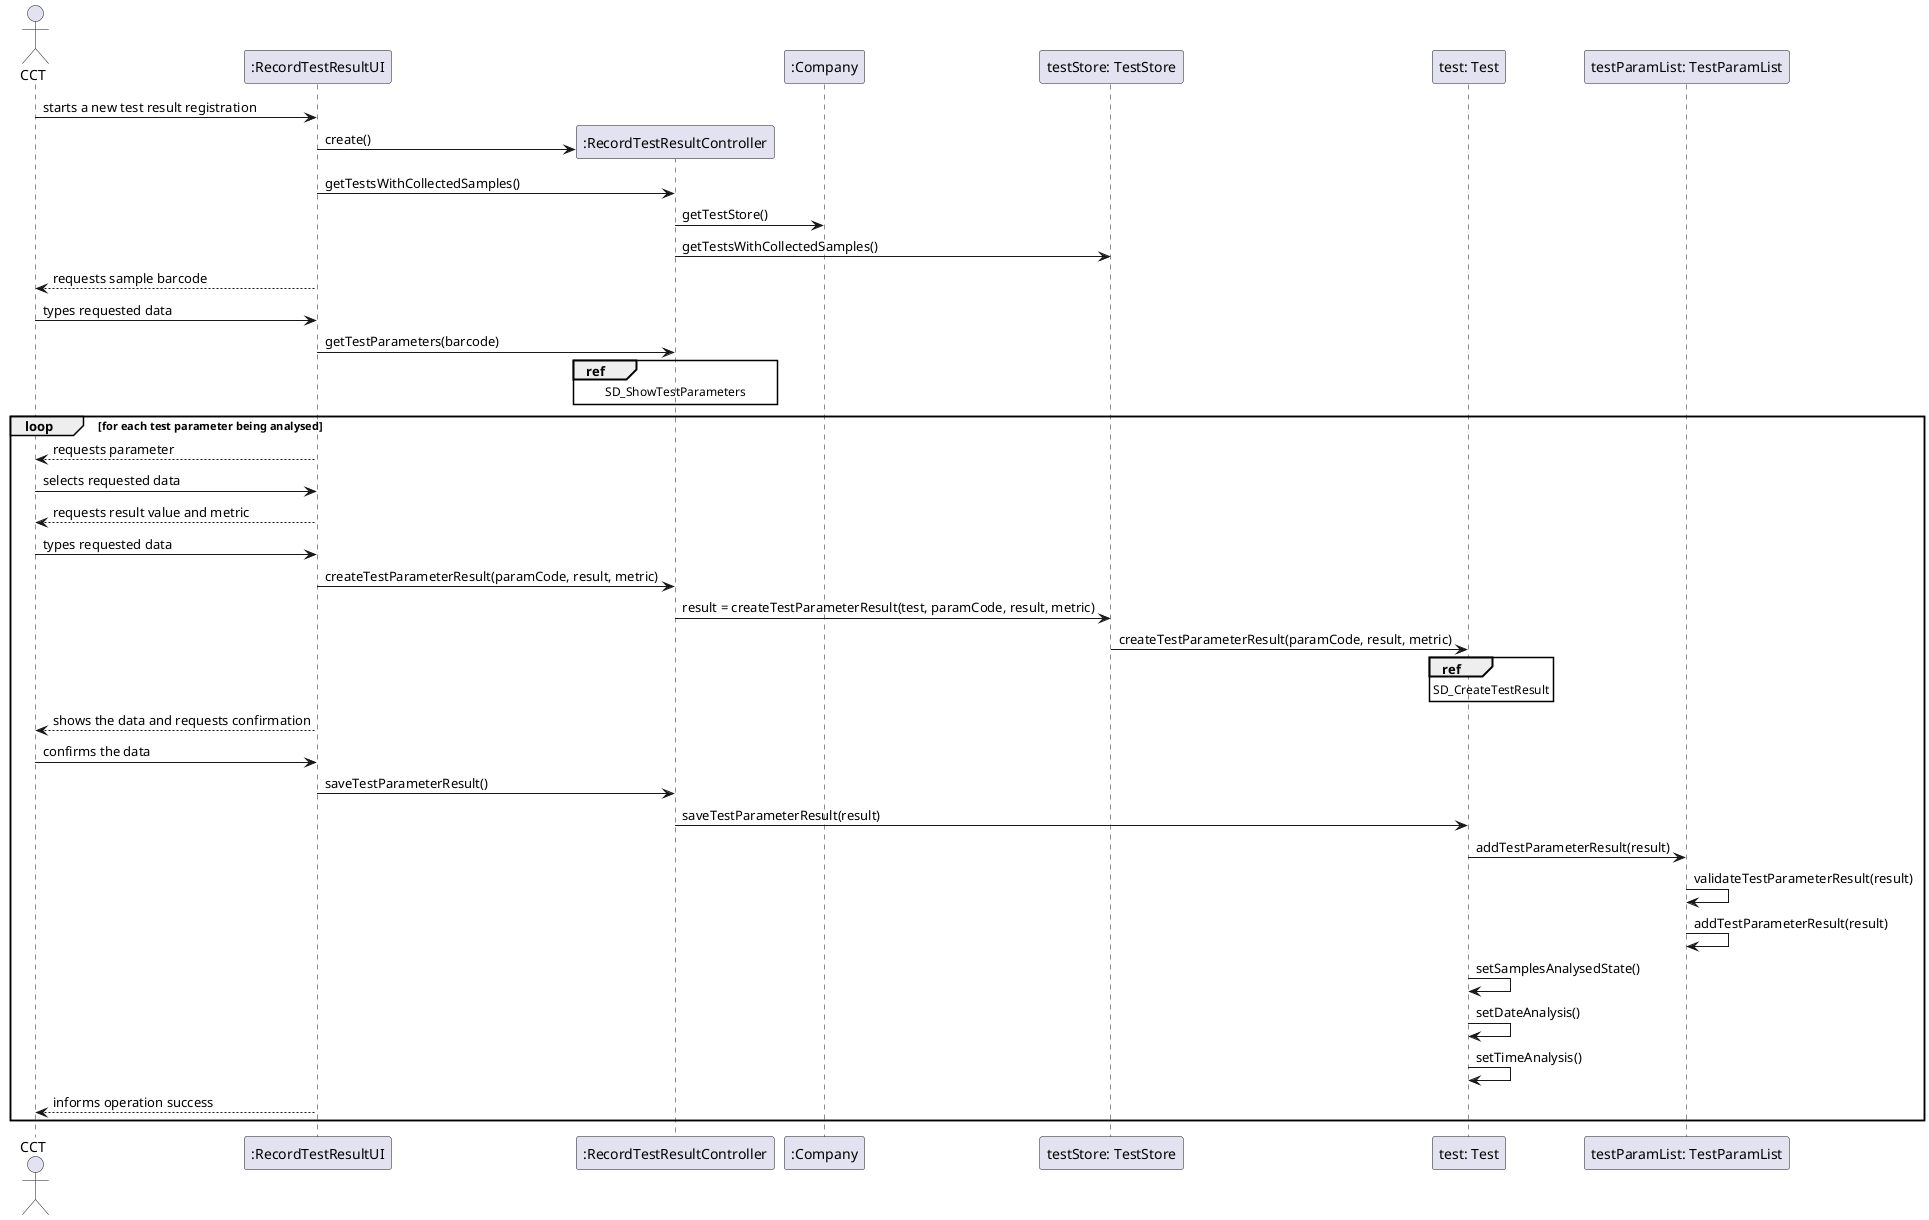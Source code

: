 @startuml
actor CCT as cct
participant ":RecordTestResultUI" as ui
participant ":RecordTestResultController" as controller
participant ":Company" as company
participant "testStore: TestStore" as ts
participant "test: Test" as test
participant "testParamList: TestParamList" as tpstore

cct -> ui : starts a new test result registration
create controller
ui -> controller : create()
ui -> controller : getTestsWithCollectedSamples()
controller -> company : getTestStore()
controller -> ts : getTestsWithCollectedSamples()
ui --> cct : requests sample barcode
cct -> ui : types requested data
ui -> controller : getTestParameters(barcode)
ref over controller : SD_ShowTestParameters
loop for each test parameter being analysed
ui --> cct : requests parameter
cct -> ui : selects requested data
ui --> cct : requests result value and metric
cct -> ui : types requested data
ui -> controller : createTestParameterResult(paramCode, result, metric)
controller -> ts : result = createTestParameterResult(test, paramCode, result, metric)
ts -> test : createTestParameterResult(paramCode, result, metric)
ref over test : SD_CreateTestResult
ui --> cct : shows the data and requests confirmation
cct -> ui : confirms the data
ui -> controller : saveTestParameterResult()
controller -> test : saveTestParameterResult(result)
test -> tpstore : addTestParameterResult(result)
tpstore -> tpstore : validateTestParameterResult(result)
tpstore -> tpstore : addTestParameterResult(result)
test -> test : setSamplesAnalysedState()
test -> test: setDateAnalysis()
test -> test : setTimeAnalysis()
ui --> cct : informs operation success
end loop
@enduml